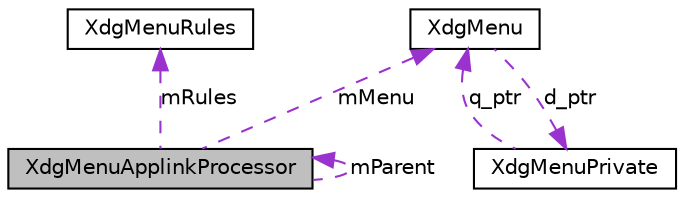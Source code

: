 digraph G
{
  edge [fontname="Helvetica",fontsize="10",labelfontname="Helvetica",labelfontsize="10"];
  node [fontname="Helvetica",fontsize="10",shape=record];
  Node1 [label="XdgMenuApplinkProcessor",height=0.2,width=0.4,color="black", fillcolor="grey75", style="filled" fontcolor="black"];
  Node1 -> Node1 [dir=back,color="darkorchid3",fontsize="10",style="dashed",label="mParent",fontname="Helvetica"];
  Node2 -> Node1 [dir=back,color="darkorchid3",fontsize="10",style="dashed",label="mRules",fontname="Helvetica"];
  Node2 [label="XdgMenuRules",height=0.2,width=0.4,color="black", fillcolor="white", style="filled",URL="$classXdgMenuRules.html"];
  Node3 -> Node1 [dir=back,color="darkorchid3",fontsize="10",style="dashed",label="mMenu",fontname="Helvetica"];
  Node3 [label="XdgMenu",height=0.2,width=0.4,color="black", fillcolor="white", style="filled",URL="$classXdgMenu.html",tooltip="The XdgMenu class implements the &quot;Desktop Menu Specification&quot; from freedesktop.org."];
  Node4 -> Node3 [dir=back,color="darkorchid3",fontsize="10",style="dashed",label="d_ptr",fontname="Helvetica"];
  Node4 [label="XdgMenuPrivate",height=0.2,width=0.4,color="black", fillcolor="white", style="filled",URL="$classXdgMenuPrivate.html"];
  Node3 -> Node4 [dir=back,color="darkorchid3",fontsize="10",style="dashed",label="q_ptr",fontname="Helvetica"];
}
